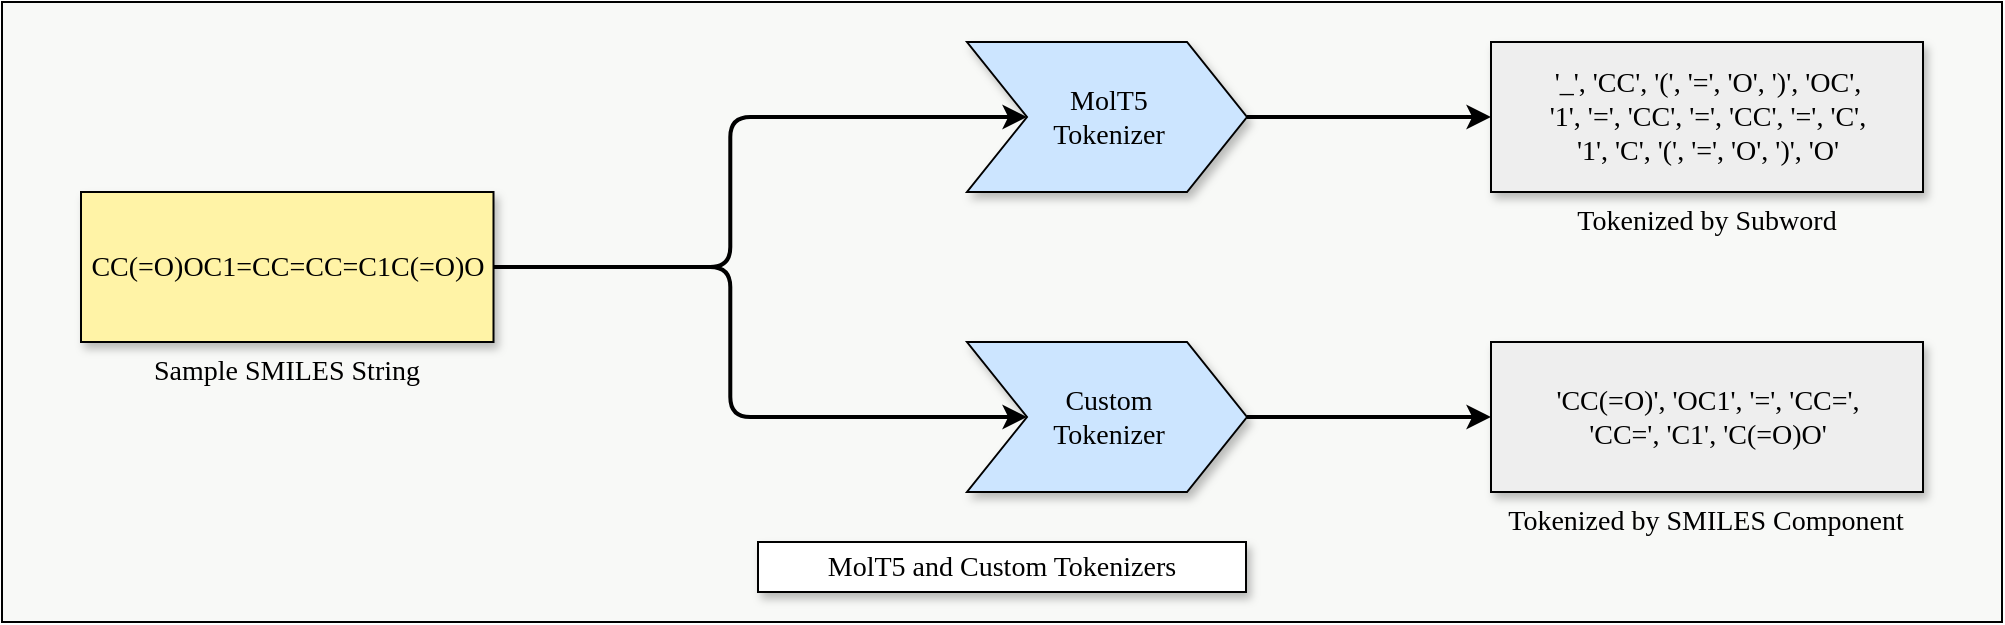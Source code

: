 <mxfile version="23.0.2" type="device">
  <diagram name="Page-1" id="3GinpwUumfZcRF2tVcDU">
    <mxGraphModel dx="1472" dy="1120" grid="1" gridSize="10" guides="1" tooltips="1" connect="1" arrows="1" fold="1" page="1" pageScale="1" pageWidth="850" pageHeight="1100" math="0" shadow="0">
      <root>
        <mxCell id="0" />
        <mxCell id="1" parent="0" />
        <mxCell id="yZ550P0sdeZeeuUyea0I-1" value="" style="rounded=0;whiteSpace=wrap;html=1;fillColor=#F8F9F7;strokeColor=#000000;" parent="1" vertex="1">
          <mxGeometry x="-80" y="460" width="1000" height="310" as="geometry" />
        </mxCell>
        <mxCell id="yZ550P0sdeZeeuUyea0I-22" value="&lt;font style=&quot;font-size: 14px;&quot; face=&quot;Comic Neue&quot;&gt;MolT5 and Custom Tokenizers&lt;/font&gt;" style="rounded=0;whiteSpace=wrap;html=1;shadow=1;strokeColor=#000000;" parent="1" vertex="1">
          <mxGeometry x="298" y="730" width="244" height="25" as="geometry" />
        </mxCell>
        <mxCell id="wfrXqrs1ZGlOtKyZvHgN-4" value="&lt;font style=&quot;font-size: 14px;&quot;&gt;&#39;_&#39;, &#39;CC&#39;, &#39;(&#39;, &#39;=&#39;, &#39;O&#39;, &#39;)&#39;, &#39;OC&#39;,&lt;br&gt;&#39;1&#39;, &#39;=&#39;, &#39;CC&#39;, &#39;=&#39;, &#39;CC&#39;, &#39;=&#39;, &#39;C&#39;,&lt;br&gt;&#39;1&#39;, &#39;C&#39;, &#39;(&#39;, &#39;=&#39;, &#39;O&#39;, &#39;)&#39;, &#39;O&#39;&lt;/font&gt;" style="rounded=0;whiteSpace=wrap;html=1;fontFamily=Comic Neue;fontSource=https%3A%2F%2Ffonts.googleapis.com%2Fcss%3Ffamily%3DComic%2BNeue;fillColor=#EEEEEE;strokeColor=#000000;shadow=1;" parent="1" vertex="1">
          <mxGeometry x="664.5" y="480" width="216" height="75" as="geometry" />
        </mxCell>
        <mxCell id="wfrXqrs1ZGlOtKyZvHgN-5" value="&lt;font style=&quot;font-size: 14px;&quot;&gt;&#39;CC(=O)&#39;, &#39;OC1&#39;, &#39;=&#39;, &#39;CC=&#39;,&lt;br&gt;&#39;CC=&#39;, &#39;C1&#39;, &#39;C(=O)O&#39;&lt;/font&gt;" style="rounded=0;whiteSpace=wrap;html=1;fontFamily=Comic Neue;fontSource=https%3A%2F%2Ffonts.googleapis.com%2Fcss%3Ffamily%3DComic%2BNeue;fillColor=#EEEEEE;strokeColor=#000000;shadow=1;" parent="1" vertex="1">
          <mxGeometry x="664.5" y="630" width="216" height="75" as="geometry" />
        </mxCell>
        <mxCell id="wfrXqrs1ZGlOtKyZvHgN-6" value="&lt;font style=&quot;font-size: 14px;&quot;&gt;CC(=O)OC1=CC=CC=C1C(=O)O&lt;/font&gt;" style="rounded=0;whiteSpace=wrap;html=1;fontFamily=Comic Neue;fontSource=https%3A%2F%2Ffonts.googleapis.com%2Fcss%3Ffamily%3DComic%2BNeue;fillColor=#FFF3A6;strokeColor=#000000;shadow=1;" parent="1" vertex="1">
          <mxGeometry x="-40.5" y="555" width="206.25" height="75" as="geometry" />
        </mxCell>
        <mxCell id="wfrXqrs1ZGlOtKyZvHgN-13" style="edgeStyle=orthogonalEdgeStyle;rounded=0;orthogonalLoop=1;jettySize=auto;html=1;exitX=1;exitY=0.5;exitDx=0;exitDy=0;exitPerimeter=0;entryX=0;entryY=0.5;entryDx=0;entryDy=0;strokeWidth=2;strokeColor=#000000;" parent="1" source="wfrXqrs1ZGlOtKyZvHgN-7" target="wfrXqrs1ZGlOtKyZvHgN-5" edge="1">
          <mxGeometry relative="1" as="geometry" />
        </mxCell>
        <mxCell id="wfrXqrs1ZGlOtKyZvHgN-7" value="&lt;font face=&quot;Comic Neue&quot; style=&quot;font-size: 14px;&quot;&gt;Custom&lt;br&gt;Tokenizer&lt;/font&gt;" style="html=1;shadow=1;dashed=0;align=center;verticalAlign=middle;shape=mxgraph.arrows2.arrow;dy=0;dx=30;notch=30;fillColor=#CCE5FF;strokeColor=#000000;" parent="1" vertex="1">
          <mxGeometry x="402.5" y="630" width="140" height="75" as="geometry" />
        </mxCell>
        <mxCell id="wfrXqrs1ZGlOtKyZvHgN-12" style="edgeStyle=orthogonalEdgeStyle;rounded=0;orthogonalLoop=1;jettySize=auto;html=1;exitX=1;exitY=0.5;exitDx=0;exitDy=0;exitPerimeter=0;entryX=0;entryY=0.5;entryDx=0;entryDy=0;strokeWidth=2;strokeColor=#000000;" parent="1" source="wfrXqrs1ZGlOtKyZvHgN-8" target="wfrXqrs1ZGlOtKyZvHgN-4" edge="1">
          <mxGeometry relative="1" as="geometry" />
        </mxCell>
        <mxCell id="wfrXqrs1ZGlOtKyZvHgN-8" value="&lt;font face=&quot;Comic Neue&quot; style=&quot;font-size: 14px;&quot;&gt;MolT5&lt;br&gt;Tokenizer&lt;/font&gt;" style="html=1;shadow=1;dashed=0;align=center;verticalAlign=middle;shape=mxgraph.arrows2.arrow;dy=0;dx=30;notch=30;fillColor=#CCE5FF;strokeColor=#000000;" parent="1" vertex="1">
          <mxGeometry x="402.5" y="480" width="140" height="75" as="geometry" />
        </mxCell>
        <mxCell id="wfrXqrs1ZGlOtKyZvHgN-10" style="edgeStyle=orthogonalEdgeStyle;rounded=1;orthogonalLoop=1;jettySize=auto;html=1;exitX=1;exitY=0.5;exitDx=0;exitDy=0;entryX=0;entryY=0.5;entryDx=30;entryDy=0;entryPerimeter=0;curved=0;strokeWidth=2;strokeColor=#000000;" parent="1" source="wfrXqrs1ZGlOtKyZvHgN-6" target="wfrXqrs1ZGlOtKyZvHgN-7" edge="1">
          <mxGeometry relative="1" as="geometry" />
        </mxCell>
        <mxCell id="wfrXqrs1ZGlOtKyZvHgN-11" style="edgeStyle=orthogonalEdgeStyle;rounded=1;orthogonalLoop=1;jettySize=auto;html=1;exitX=1;exitY=0.5;exitDx=0;exitDy=0;entryX=0;entryY=0.5;entryDx=30;entryDy=0;entryPerimeter=0;curved=0;strokeWidth=2;strokeColor=#000000;" parent="1" source="wfrXqrs1ZGlOtKyZvHgN-6" target="wfrXqrs1ZGlOtKyZvHgN-8" edge="1">
          <mxGeometry relative="1" as="geometry" />
        </mxCell>
        <mxCell id="AgISof0uk6jRqvVt4-Ma-1" value="&lt;font style=&quot;font-size: 14px;&quot; face=&quot;Comic Neue&quot;&gt;Tokenized by Subword&lt;/font&gt;" style="text;html=1;strokeColor=none;fillColor=none;align=center;verticalAlign=middle;whiteSpace=wrap;rounded=0;" parent="1" vertex="1">
          <mxGeometry x="691" y="555" width="163" height="30" as="geometry" />
        </mxCell>
        <mxCell id="AgISof0uk6jRqvVt4-Ma-3" value="&lt;font style=&quot;font-size: 14px;&quot; face=&quot;Comic Neue&quot;&gt;Tokenized by SMILES Component&lt;/font&gt;" style="text;html=1;strokeColor=none;fillColor=none;align=center;verticalAlign=middle;whiteSpace=wrap;rounded=0;" parent="1" vertex="1">
          <mxGeometry x="660.38" y="705" width="224.25" height="30" as="geometry" />
        </mxCell>
        <mxCell id="yRQUzvszTWf-6guSvU4I-2" value="&lt;font style=&quot;font-size: 14px;&quot; face=&quot;Comic Neue&quot;&gt;Sample SMILES String&lt;/font&gt;" style="text;html=1;strokeColor=none;fillColor=none;align=center;verticalAlign=middle;whiteSpace=wrap;rounded=0;" parent="1" vertex="1">
          <mxGeometry x="-18.87" y="630" width="163" height="30" as="geometry" />
        </mxCell>
      </root>
    </mxGraphModel>
  </diagram>
</mxfile>
